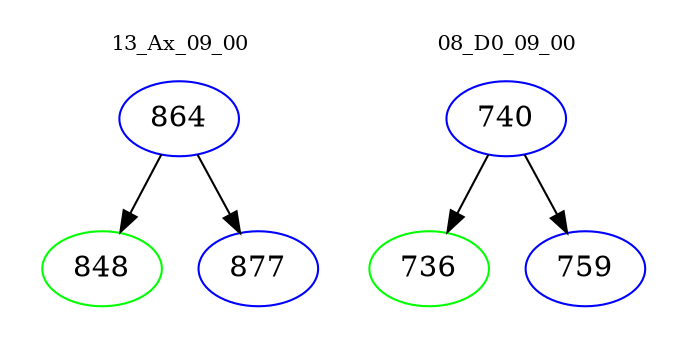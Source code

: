 digraph{
subgraph cluster_0 {
color = white
label = "13_Ax_09_00";
fontsize=10;
T0_864 [label="864", color="blue"]
T0_864 -> T0_848 [color="black"]
T0_848 [label="848", color="green"]
T0_864 -> T0_877 [color="black"]
T0_877 [label="877", color="blue"]
}
subgraph cluster_1 {
color = white
label = "08_D0_09_00";
fontsize=10;
T1_740 [label="740", color="blue"]
T1_740 -> T1_736 [color="black"]
T1_736 [label="736", color="green"]
T1_740 -> T1_759 [color="black"]
T1_759 [label="759", color="blue"]
}
}
